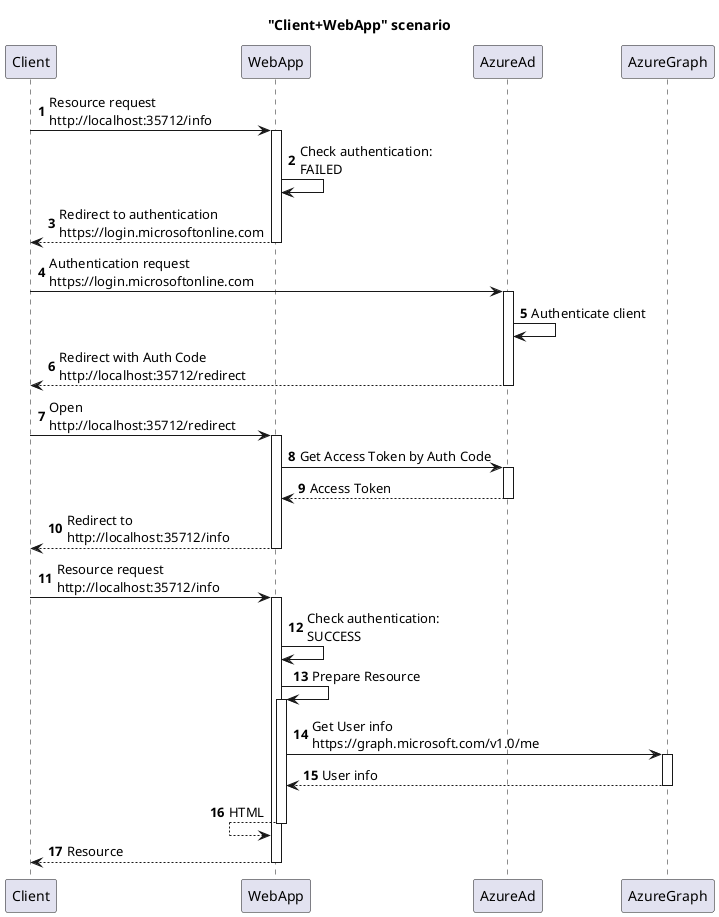 @startuml

title "Client+WebApp" scenario

autonumber

Client -> WebApp: Resource request\nhttp://localhost:35712/info
activate WebApp
WebApp -> WebApp: Check authentication:\nFAILED
Client <-- WebApp: Redirect to authentication\nhttps://login.microsoftonline.com
deactivate WebApp

Client -> AzureAd: Authentication request\nhttps://login.microsoftonline.com
activate AzureAd
AzureAd -> AzureAd: Authenticate client
Client <-- AzureAd: Redirect with Auth Code\nhttp://localhost:35712/redirect
deactivate AzureAd

Client -> WebApp: Open\nhttp://localhost:35712/redirect
activate WebApp
    WebApp -> AzureAd: Get Access Token by Auth Code
    activate AzureAd
    WebApp <-- AzureAd: Access Token
    deactivate AzureAd
Client <-- WebApp: Redirect to\nhttp://localhost:35712/info
deactivate WebApp

Client -> WebApp: Resource request\nhttp://localhost:35712/info
activate WebApp
WebApp -> WebApp: Check authentication:\nSUCCESS
    WebApp -> WebApp: Prepare Resource
    activate WebApp
        WebApp -> AzureGraph: Get User info\nhttps://graph.microsoft.com/v1.0/me
        activate AzureGraph
        WebApp <-- AzureGraph: User info
        deactivate AzureGraph
    WebApp <-- WebApp: HTML
    deactivate WebApp
Client <-- WebApp: Resource
deactivate WebApp

@enduml